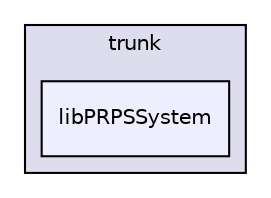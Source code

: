 digraph "trunk/libPRPSSystem" {
  compound=true
  node [ fontsize="10", fontname="Helvetica"];
  edge [ labelfontsize="10", labelfontname="Helvetica"];
  subgraph clusterdir_4e3a55e2a9734425e24eb78aa4793941 {
    graph [ bgcolor="#ddddee", pencolor="black", label="trunk" fontname="Helvetica", fontsize="10", URL="dir_4e3a55e2a9734425e24eb78aa4793941.html"]
  dir_c9b13d7f40319bd5c4dc64b2f570e0e0 [shape=box, label="libPRPSSystem", style="filled", fillcolor="#eeeeff", pencolor="black", URL="dir_c9b13d7f40319bd5c4dc64b2f570e0e0.html"];
  }
}
